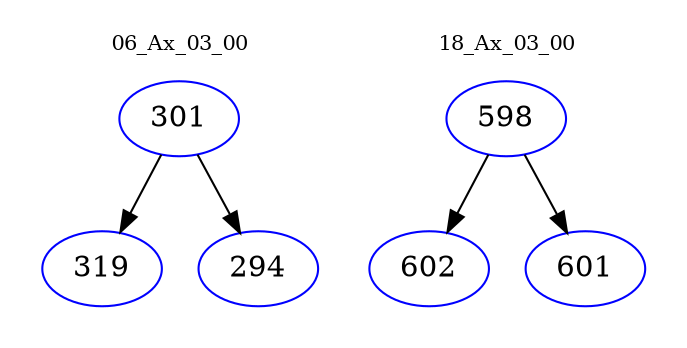 digraph{
subgraph cluster_0 {
color = white
label = "06_Ax_03_00";
fontsize=10;
T0_301 [label="301", color="blue"]
T0_301 -> T0_319 [color="black"]
T0_319 [label="319", color="blue"]
T0_301 -> T0_294 [color="black"]
T0_294 [label="294", color="blue"]
}
subgraph cluster_1 {
color = white
label = "18_Ax_03_00";
fontsize=10;
T1_598 [label="598", color="blue"]
T1_598 -> T1_602 [color="black"]
T1_602 [label="602", color="blue"]
T1_598 -> T1_601 [color="black"]
T1_601 [label="601", color="blue"]
}
}

